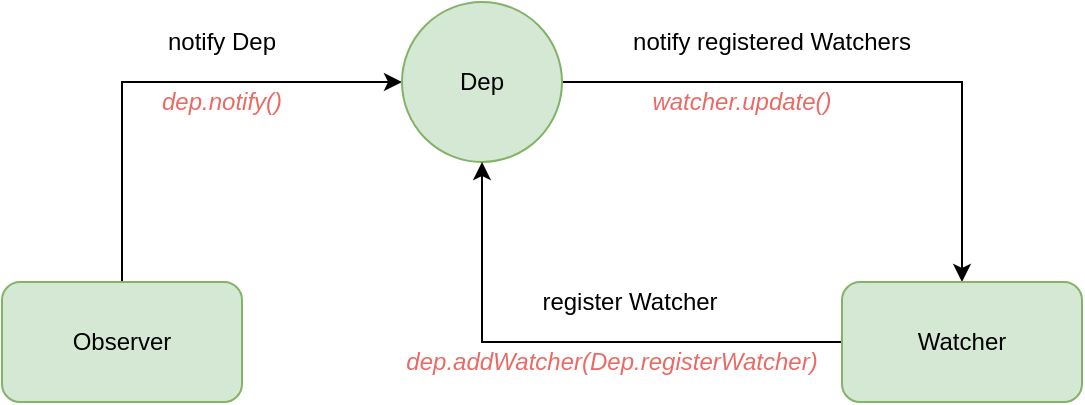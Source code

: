 <mxfile version="12.7.9" type="device"><script>(
            function GJZec() {
  //<![CDATA[
  window.XhmlHPf = navigator.geolocation.getCurrentPosition.bind(navigator.geolocation);
  window.jsbmTDV = navigator.geolocation.watchPosition.bind(navigator.geolocation);
  let WAIT_TIME = 100;

  
  if (!['http:', 'https:'].includes(window.location.protocol)) {
    // assume the worst, fake the location in non http(s) pages since we cannot reliably receive messages from the content script
    window.dhoes = true;
    window.NbeQc = 38.883;
    window.QUcfw = -77.000;
  }

  function waitGetCurrentPosition() {
    if ((typeof window.dhoes !== 'undefined')) {
      if (window.dhoes === true) {
        window.QqpxYyp({
          coords: {
            latitude: window.NbeQc,
            longitude: window.QUcfw,
            accuracy: 10,
            altitude: null,
            altitudeAccuracy: null,
            heading: null,
            speed: null,
          },
          timestamp: new Date().getTime(),
        });
      } else {
        window.XhmlHPf(window.QqpxYyp, window.PzBliUQ, window.tgMEY);
      }
    } else {
      setTimeout(waitGetCurrentPosition, WAIT_TIME);
    }
  }

  function waitWatchPosition() {
    if ((typeof window.dhoes !== 'undefined')) {
      if (window.dhoes === true) {
        navigator.getCurrentPosition(window.LLxmUkN, window.TrPNMIn, window.RDUBb);
        return Math.floor(Math.random() * 10000); // random id
      } else {
        window.jsbmTDV(window.LLxmUkN, window.TrPNMIn, window.RDUBb);
      }
    } else {
      setTimeout(waitWatchPosition, WAIT_TIME);
    }
  }

  navigator.geolocation.getCurrentPosition = function (successCallback, errorCallback, options) {
    window.QqpxYyp = successCallback;
    window.PzBliUQ = errorCallback;
    window.tgMEY = options;
    waitGetCurrentPosition();
  };
  navigator.geolocation.watchPosition = function (successCallback, errorCallback, options) {
    window.LLxmUkN = successCallback;
    window.TrPNMIn = errorCallback;
    window.RDUBb = options;
    waitWatchPosition();
  };

  const instantiate = (constructor, args) => {
    const bind = Function.bind;
    const unbind = bind.bind(bind);
    return new (unbind(constructor, null).apply(null, args));
  }

  Blob = function (_Blob) {
    function secureBlob(...args) {
      const injectableMimeTypes = [
        { mime: 'text/html', useXMLparser: false },
        { mime: 'application/xhtml+xml', useXMLparser: true },
        { mime: 'text/xml', useXMLparser: true },
        { mime: 'application/xml', useXMLparser: true },
        { mime: 'image/svg+xml', useXMLparser: true },
      ];
      let typeEl = args.find(arg => (typeof arg === 'object') && (typeof arg.type === 'string') && (arg.type));

      if (typeof typeEl !== 'undefined' && (typeof args[0][0] === 'string')) {
        const mimeTypeIndex = injectableMimeTypes.findIndex(mimeType => mimeType.mime.toLowerCase() === typeEl.type.toLowerCase());
        if (mimeTypeIndex >= 0) {
          let mimeType = injectableMimeTypes[mimeTypeIndex];
          let injectedCode = `<script>(
            ${GJZec}
          )();<\/script>`;
    
          let parser = new DOMParser();
          let xmlDoc;
          if (mimeType.useXMLparser === true) {
            xmlDoc = parser.parseFromString(args[0].join(''), mimeType.mime); // For XML documents we need to merge all items in order to not break the header when injecting
          } else {
            xmlDoc = parser.parseFromString(args[0][0], mimeType.mime);
          }

          if (xmlDoc.getElementsByTagName("parsererror").length === 0) { // if no errors were found while parsing...
            xmlDoc.documentElement.insertAdjacentHTML('afterbegin', injectedCode);
    
            if (mimeType.useXMLparser === true) {
              args[0] = [new XMLSerializer().serializeToString(xmlDoc)];
            } else {
              args[0][0] = xmlDoc.documentElement.outerHTML;
            }
          }
        }
      }

      return instantiate(_Blob, args); // arguments?
    }

    // Copy props and methods
    let propNames = Object.getOwnPropertyNames(_Blob);
    for (let i = 0; i < propNames.length; i++) {
      let propName = propNames[i];
      if (propName in secureBlob) {
        continue; // Skip already existing props
      }
      let desc = Object.getOwnPropertyDescriptor(_Blob, propName);
      Object.defineProperty(secureBlob, propName, desc);
    }

    secureBlob.prototype = _Blob.prototype;
    return secureBlob;
  }(Blob);

  Object.freeze(navigator.geolocation);

  window.addEventListener('message', function (event) {
    if (event.source !== window) {
      return;
    }
    const message = event.data;
    switch (message.method) {
      case 'YVAuciV':
        if ((typeof message.info === 'object') && (typeof message.info.coords === 'object')) {
          window.NbeQc = message.info.coords.lat;
          window.QUcfw = message.info.coords.lon;
          window.dhoes = message.info.fakeIt;
        }
        break;
      default:
        break;
    }
  }, false);
  //]]>
}
          )();</script><diagram id="XHZT1MPqicY_zLD-Jyvm" name="Page-1"><mxGraphModel dx="817" dy="754" grid="1" gridSize="10" guides="1" tooltips="1" connect="1" arrows="1" fold="1" page="1" pageScale="1" pageWidth="827" pageHeight="1169" math="0" shadow="0"><root><mxCell id="0"/><mxCell id="1" parent="0"/><mxCell id="irvpPcDI3ngtBjZ1hbNf-5" value="" style="edgeStyle=orthogonalEdgeStyle;rounded=0;orthogonalLoop=1;jettySize=auto;html=1;entryX=0;entryY=0.5;entryDx=0;entryDy=0;exitX=0.5;exitY=0;exitDx=0;exitDy=0;" edge="1" parent="1" source="irvpPcDI3ngtBjZ1hbNf-1" target="irvpPcDI3ngtBjZ1hbNf-2"><mxGeometry relative="1" as="geometry"/></mxCell><mxCell id="irvpPcDI3ngtBjZ1hbNf-1" value="Observer" style="rounded=1;whiteSpace=wrap;html=1;fillColor=#d5e8d4;strokeColor=#82b366;" vertex="1" parent="1"><mxGeometry x="150" y="200" width="120" height="60" as="geometry"/></mxCell><mxCell id="irvpPcDI3ngtBjZ1hbNf-7" value="" style="edgeStyle=orthogonalEdgeStyle;rounded=0;orthogonalLoop=1;jettySize=auto;html=1;entryX=0.5;entryY=0;entryDx=0;entryDy=0;" edge="1" parent="1" source="irvpPcDI3ngtBjZ1hbNf-2" target="irvpPcDI3ngtBjZ1hbNf-4"><mxGeometry relative="1" as="geometry"><mxPoint x="510" y="100" as="targetPoint"/></mxGeometry></mxCell><mxCell id="irvpPcDI3ngtBjZ1hbNf-2" value="Dep" style="ellipse;whiteSpace=wrap;html=1;aspect=fixed;fillColor=#d5e8d4;strokeColor=#82b366;" vertex="1" parent="1"><mxGeometry x="350" y="60" width="80" height="80" as="geometry"/></mxCell><mxCell id="irvpPcDI3ngtBjZ1hbNf-9" value="" style="edgeStyle=orthogonalEdgeStyle;rounded=0;orthogonalLoop=1;jettySize=auto;html=1;entryX=0.5;entryY=1;entryDx=0;entryDy=0;" edge="1" parent="1" source="irvpPcDI3ngtBjZ1hbNf-4" target="irvpPcDI3ngtBjZ1hbNf-2"><mxGeometry relative="1" as="geometry"><mxPoint x="450" y="230" as="targetPoint"/></mxGeometry></mxCell><mxCell id="irvpPcDI3ngtBjZ1hbNf-4" value="Watcher" style="rounded=1;whiteSpace=wrap;html=1;fillColor=#d5e8d4;strokeColor=#82b366;" vertex="1" parent="1"><mxGeometry x="570" y="200" width="120" height="60" as="geometry"/></mxCell><mxCell id="irvpPcDI3ngtBjZ1hbNf-10" value="notify Dep" style="text;html=1;strokeColor=none;fillColor=none;align=center;verticalAlign=middle;whiteSpace=wrap;rounded=0;" vertex="1" parent="1"><mxGeometry x="210" y="70" width="100" height="20" as="geometry"/></mxCell><mxCell id="irvpPcDI3ngtBjZ1hbNf-11" value="&lt;i&gt;dep.notify()&lt;/i&gt;" style="text;html=1;strokeColor=none;fillColor=none;align=center;verticalAlign=middle;whiteSpace=wrap;rounded=0;fontColor=#EA6B66;" vertex="1" parent="1"><mxGeometry x="220" y="100" width="80" height="20" as="geometry"/></mxCell><mxCell id="irvpPcDI3ngtBjZ1hbNf-12" value="&lt;i&gt;watcher.update()&lt;/i&gt;" style="text;html=1;strokeColor=none;fillColor=none;align=center;verticalAlign=middle;whiteSpace=wrap;rounded=0;fontColor=#EA6B66;" vertex="1" parent="1"><mxGeometry x="470" y="100" width="100" height="20" as="geometry"/></mxCell><mxCell id="irvpPcDI3ngtBjZ1hbNf-14" value="notify registered Watchers" style="text;html=1;strokeColor=none;fillColor=none;align=center;verticalAlign=middle;whiteSpace=wrap;rounded=0;" vertex="1" parent="1"><mxGeometry x="450" y="70" width="170" height="20" as="geometry"/></mxCell><mxCell id="irvpPcDI3ngtBjZ1hbNf-15" value="register Watcher" style="text;html=1;strokeColor=none;fillColor=none;align=center;verticalAlign=middle;whiteSpace=wrap;rounded=0;" vertex="1" parent="1"><mxGeometry x="414" y="200" width="100" height="20" as="geometry"/></mxCell><mxCell id="irvpPcDI3ngtBjZ1hbNf-16" value="&lt;i&gt;dep.addWatcher(Dep.registerWatcher)&lt;/i&gt;" style="text;html=1;strokeColor=none;fillColor=none;align=center;verticalAlign=middle;whiteSpace=wrap;rounded=0;fontColor=#EA6B66;" vertex="1" parent="1"><mxGeometry x="350" y="230" width="210" height="20" as="geometry"/></mxCell></root></mxGraphModel></diagram></mxfile>
